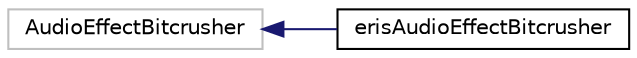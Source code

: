 digraph "Graphical Class Hierarchy"
{
 // LATEX_PDF_SIZE
  edge [fontname="Helvetica",fontsize="10",labelfontname="Helvetica",labelfontsize="10"];
  node [fontname="Helvetica",fontsize="10",shape=record];
  rankdir="LR";
  Node291 [label="AudioEffectBitcrusher",height=0.2,width=0.4,color="grey75", fillcolor="white", style="filled",tooltip=" "];
  Node291 -> Node0 [dir="back",color="midnightblue",fontsize="10",style="solid",fontname="Helvetica"];
  Node0 [label="erisAudioEffectBitcrusher",height=0.2,width=0.4,color="black", fillcolor="white", style="filled",URL="$classeris_audio_effect_bitcrusher.html",tooltip=" "];
}

